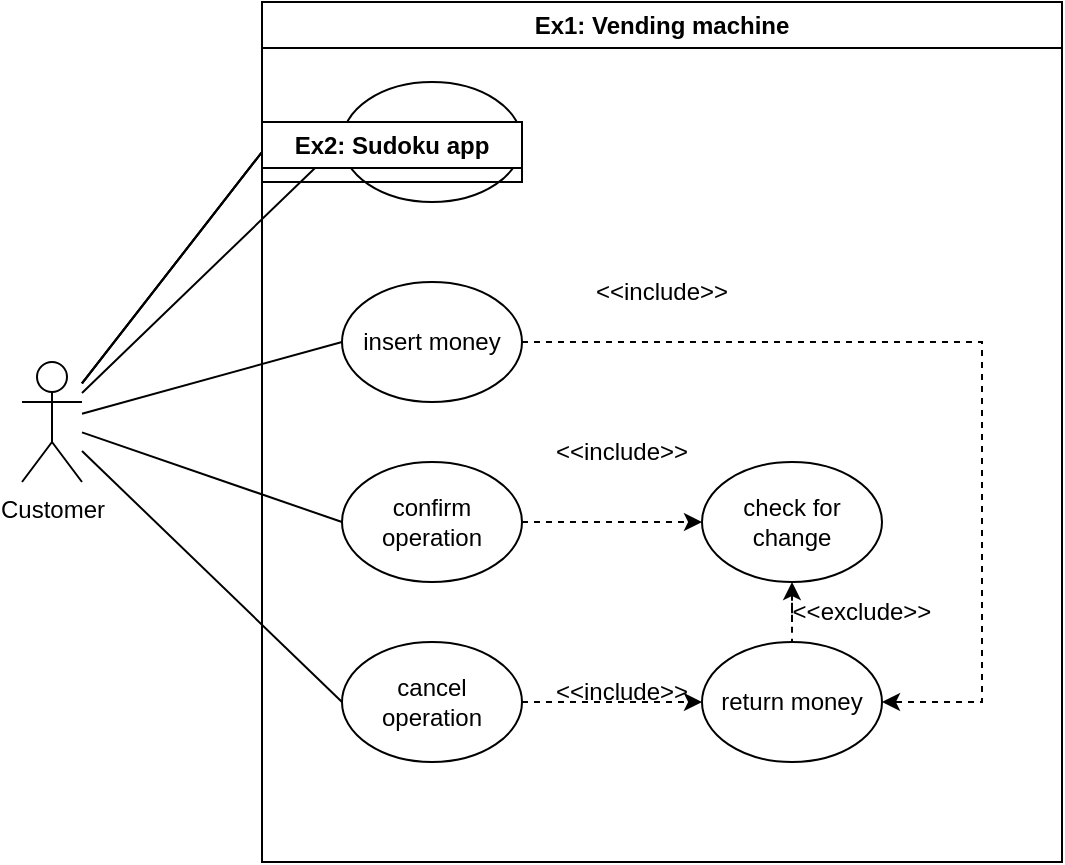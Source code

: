 <mxfile version="24.7.17">
  <diagram name="Página-1" id="2UFubnlOPNcLVtzOg3cz">
    <mxGraphModel dx="1050" dy="537" grid="1" gridSize="10" guides="1" tooltips="1" connect="1" arrows="1" fold="1" page="1" pageScale="1" pageWidth="827" pageHeight="1169" math="0" shadow="0">
      <root>
        <mxCell id="0" />
        <mxCell id="1" parent="0" />
        <mxCell id="LAw6QS3u9CyFXUZ_AV9O-2" value="Ex1: Vending machine" style="swimlane;whiteSpace=wrap;html=1;swimlaneLine=1;strokeColor=default;fillColor=#FFFFFF;fillStyle=auto;" vertex="1" parent="1">
          <mxGeometry x="220" y="50" width="400" height="430" as="geometry">
            <mxRectangle x="220" y="50" width="130" height="30" as="alternateBounds" />
          </mxGeometry>
        </mxCell>
        <mxCell id="LAw6QS3u9CyFXUZ_AV9O-20" style="edgeStyle=orthogonalEdgeStyle;rounded=0;orthogonalLoop=1;jettySize=auto;html=1;entryX=1;entryY=0.5;entryDx=0;entryDy=0;dashed=1;exitX=1;exitY=0.5;exitDx=0;exitDy=0;" edge="1" parent="LAw6QS3u9CyFXUZ_AV9O-2" source="LAw6QS3u9CyFXUZ_AV9O-7" target="LAw6QS3u9CyFXUZ_AV9O-10">
          <mxGeometry relative="1" as="geometry">
            <Array as="points">
              <mxPoint x="360" y="170" />
              <mxPoint x="360" y="350" />
            </Array>
          </mxGeometry>
        </mxCell>
        <mxCell id="LAw6QS3u9CyFXUZ_AV9O-5" value="choose product" style="ellipse;whiteSpace=wrap;html=1;" vertex="1" parent="LAw6QS3u9CyFXUZ_AV9O-2">
          <mxGeometry x="40" y="40" width="90" height="60" as="geometry" />
        </mxCell>
        <mxCell id="LAw6QS3u9CyFXUZ_AV9O-7" value="insert money" style="ellipse;whiteSpace=wrap;html=1;" vertex="1" parent="LAw6QS3u9CyFXUZ_AV9O-2">
          <mxGeometry x="40" y="140" width="90" height="60" as="geometry" />
        </mxCell>
        <mxCell id="LAw6QS3u9CyFXUZ_AV9O-13" style="edgeStyle=orthogonalEdgeStyle;rounded=0;orthogonalLoop=1;jettySize=auto;html=1;entryX=0;entryY=0.5;entryDx=0;entryDy=0;endArrow=classic;endFill=1;dashed=1;" edge="1" parent="LAw6QS3u9CyFXUZ_AV9O-2" source="LAw6QS3u9CyFXUZ_AV9O-8" target="LAw6QS3u9CyFXUZ_AV9O-10">
          <mxGeometry relative="1" as="geometry" />
        </mxCell>
        <mxCell id="LAw6QS3u9CyFXUZ_AV9O-8" value="cancel operation" style="ellipse;whiteSpace=wrap;html=1;" vertex="1" parent="LAw6QS3u9CyFXUZ_AV9O-2">
          <mxGeometry x="40" y="320" width="90" height="60" as="geometry" />
        </mxCell>
        <mxCell id="LAw6QS3u9CyFXUZ_AV9O-14" style="edgeStyle=orthogonalEdgeStyle;rounded=0;orthogonalLoop=1;jettySize=auto;html=1;entryX=0;entryY=0.5;entryDx=0;entryDy=0;dashed=1;" edge="1" parent="LAw6QS3u9CyFXUZ_AV9O-2" source="LAw6QS3u9CyFXUZ_AV9O-9" target="LAw6QS3u9CyFXUZ_AV9O-11">
          <mxGeometry relative="1" as="geometry" />
        </mxCell>
        <mxCell id="LAw6QS3u9CyFXUZ_AV9O-9" value="confirm operation" style="ellipse;whiteSpace=wrap;html=1;" vertex="1" parent="LAw6QS3u9CyFXUZ_AV9O-2">
          <mxGeometry x="40" y="230" width="90" height="60" as="geometry" />
        </mxCell>
        <mxCell id="LAw6QS3u9CyFXUZ_AV9O-10" value="return money" style="ellipse;whiteSpace=wrap;html=1;" vertex="1" parent="LAw6QS3u9CyFXUZ_AV9O-2">
          <mxGeometry x="220" y="320" width="90" height="60" as="geometry" />
        </mxCell>
        <mxCell id="LAw6QS3u9CyFXUZ_AV9O-15" style="edgeStyle=orthogonalEdgeStyle;rounded=0;orthogonalLoop=1;jettySize=auto;html=1;entryX=0.5;entryY=0;entryDx=0;entryDy=0;dashed=1;startArrow=classic;startFill=1;endArrow=none;endFill=0;" edge="1" parent="LAw6QS3u9CyFXUZ_AV9O-2" source="LAw6QS3u9CyFXUZ_AV9O-11" target="LAw6QS3u9CyFXUZ_AV9O-10">
          <mxGeometry relative="1" as="geometry" />
        </mxCell>
        <mxCell id="LAw6QS3u9CyFXUZ_AV9O-11" value="check for change" style="ellipse;whiteSpace=wrap;html=1;" vertex="1" parent="LAw6QS3u9CyFXUZ_AV9O-2">
          <mxGeometry x="220" y="230" width="90" height="60" as="geometry" />
        </mxCell>
        <mxCell id="LAw6QS3u9CyFXUZ_AV9O-22" value="&amp;lt;&amp;lt;include&amp;gt;&amp;gt;" style="text;html=1;align=center;verticalAlign=middle;whiteSpace=wrap;rounded=0;" vertex="1" parent="LAw6QS3u9CyFXUZ_AV9O-2">
          <mxGeometry x="170" y="130" width="60" height="30" as="geometry" />
        </mxCell>
        <mxCell id="LAw6QS3u9CyFXUZ_AV9O-24" value="&amp;lt;&amp;lt;include&amp;gt;&amp;gt;" style="text;html=1;align=center;verticalAlign=middle;whiteSpace=wrap;rounded=0;" vertex="1" parent="LAw6QS3u9CyFXUZ_AV9O-2">
          <mxGeometry x="150" y="210" width="60" height="30" as="geometry" />
        </mxCell>
        <mxCell id="LAw6QS3u9CyFXUZ_AV9O-23" value="&amp;lt;&amp;lt;include&amp;gt;&amp;gt;" style="text;html=1;align=center;verticalAlign=middle;whiteSpace=wrap;rounded=0;" vertex="1" parent="LAw6QS3u9CyFXUZ_AV9O-2">
          <mxGeometry x="150" y="330" width="60" height="30" as="geometry" />
        </mxCell>
        <mxCell id="LAw6QS3u9CyFXUZ_AV9O-25" value="&amp;lt;&amp;lt;exclude&amp;gt;&amp;gt;" style="text;html=1;align=center;verticalAlign=middle;whiteSpace=wrap;rounded=0;" vertex="1" parent="LAw6QS3u9CyFXUZ_AV9O-2">
          <mxGeometry x="270" y="290" width="60" height="30" as="geometry" />
        </mxCell>
        <mxCell id="LAw6QS3u9CyFXUZ_AV9O-16" style="rounded=0;orthogonalLoop=1;jettySize=auto;html=1;entryX=0;entryY=0.5;entryDx=0;entryDy=0;endArrow=none;endFill=0;" edge="1" parent="1" source="LAw6QS3u9CyFXUZ_AV9O-4" target="LAw6QS3u9CyFXUZ_AV9O-5">
          <mxGeometry relative="1" as="geometry" />
        </mxCell>
        <mxCell id="LAw6QS3u9CyFXUZ_AV9O-18" style="rounded=0;orthogonalLoop=1;jettySize=auto;html=1;entryX=0;entryY=0.5;entryDx=0;entryDy=0;endArrow=none;endFill=0;" edge="1" parent="1" source="LAw6QS3u9CyFXUZ_AV9O-4" target="LAw6QS3u9CyFXUZ_AV9O-9">
          <mxGeometry relative="1" as="geometry" />
        </mxCell>
        <mxCell id="LAw6QS3u9CyFXUZ_AV9O-19" style="rounded=0;orthogonalLoop=1;jettySize=auto;html=1;entryX=0;entryY=0.5;entryDx=0;entryDy=0;endArrow=none;endFill=0;" edge="1" parent="1" source="LAw6QS3u9CyFXUZ_AV9O-4" target="LAw6QS3u9CyFXUZ_AV9O-8">
          <mxGeometry relative="1" as="geometry" />
        </mxCell>
        <mxCell id="LAw6QS3u9CyFXUZ_AV9O-26" style="rounded=0;orthogonalLoop=1;jettySize=auto;html=1;entryX=0;entryY=0.5;entryDx=0;entryDy=0;endArrow=none;endFill=0;" edge="1" parent="1" source="LAw6QS3u9CyFXUZ_AV9O-4" target="LAw6QS3u9CyFXUZ_AV9O-7">
          <mxGeometry relative="1" as="geometry" />
        </mxCell>
        <mxCell id="LAw6QS3u9CyFXUZ_AV9O-43" style="rounded=0;orthogonalLoop=1;jettySize=auto;html=1;entryX=0;entryY=0.5;entryDx=0;entryDy=0;endArrow=none;endFill=0;" edge="1" parent="1" source="LAw6QS3u9CyFXUZ_AV9O-4" target="LAw6QS3u9CyFXUZ_AV9O-29">
          <mxGeometry relative="1" as="geometry" />
        </mxCell>
        <mxCell id="LAw6QS3u9CyFXUZ_AV9O-44" style="rounded=0;orthogonalLoop=1;jettySize=auto;html=1;entryX=0;entryY=0.5;entryDx=0;entryDy=0;endArrow=none;endFill=0;" edge="1" parent="1" source="LAw6QS3u9CyFXUZ_AV9O-4" target="LAw6QS3u9CyFXUZ_AV9O-30">
          <mxGeometry relative="1" as="geometry" />
        </mxCell>
        <mxCell id="LAw6QS3u9CyFXUZ_AV9O-46" style="rounded=0;orthogonalLoop=1;jettySize=auto;html=1;entryX=0;entryY=0.5;entryDx=0;entryDy=0;endArrow=none;endFill=0;" edge="1" parent="1" source="LAw6QS3u9CyFXUZ_AV9O-4" target="LAw6QS3u9CyFXUZ_AV9O-32">
          <mxGeometry relative="1" as="geometry" />
        </mxCell>
        <mxCell id="LAw6QS3u9CyFXUZ_AV9O-4" value="Customer" style="shape=umlActor;verticalLabelPosition=bottom;verticalAlign=top;html=1;outlineConnect=0;" vertex="1" parent="1">
          <mxGeometry x="100" y="230" width="30" height="60" as="geometry" />
        </mxCell>
        <mxCell id="LAw6QS3u9CyFXUZ_AV9O-27" value="Ex2: Sudoku app" style="swimlane;whiteSpace=wrap;html=1;swimlaneLine=1;strokeColor=default;fillColor=#FFFFFF;fillStyle=auto;" vertex="1" collapsed="1" parent="1">
          <mxGeometry x="220" y="110" width="130" height="30" as="geometry">
            <mxRectangle x="220" y="110" width="400" height="430" as="alternateBounds" />
          </mxGeometry>
        </mxCell>
        <mxCell id="LAw6QS3u9CyFXUZ_AV9O-28" style="edgeStyle=orthogonalEdgeStyle;rounded=0;orthogonalLoop=1;jettySize=auto;html=1;entryX=1;entryY=0.5;entryDx=0;entryDy=0;dashed=1;exitX=1;exitY=0.5;exitDx=0;exitDy=0;" edge="1" parent="LAw6QS3u9CyFXUZ_AV9O-27" source="LAw6QS3u9CyFXUZ_AV9O-30" target="LAw6QS3u9CyFXUZ_AV9O-35">
          <mxGeometry relative="1" as="geometry">
            <Array as="points">
              <mxPoint x="360" y="170" />
              <mxPoint x="360" y="350" />
            </Array>
          </mxGeometry>
        </mxCell>
        <mxCell id="LAw6QS3u9CyFXUZ_AV9O-29" value="choose product" style="ellipse;whiteSpace=wrap;html=1;" vertex="1" parent="LAw6QS3u9CyFXUZ_AV9O-27">
          <mxGeometry x="40" y="40" width="90" height="60" as="geometry" />
        </mxCell>
        <mxCell id="LAw6QS3u9CyFXUZ_AV9O-30" value="insert money" style="ellipse;whiteSpace=wrap;html=1;" vertex="1" parent="LAw6QS3u9CyFXUZ_AV9O-27">
          <mxGeometry x="40" y="140" width="90" height="60" as="geometry" />
        </mxCell>
        <mxCell id="LAw6QS3u9CyFXUZ_AV9O-31" style="edgeStyle=orthogonalEdgeStyle;rounded=0;orthogonalLoop=1;jettySize=auto;html=1;entryX=0;entryY=0.5;entryDx=0;entryDy=0;endArrow=classic;endFill=1;dashed=1;" edge="1" parent="LAw6QS3u9CyFXUZ_AV9O-27" source="LAw6QS3u9CyFXUZ_AV9O-32" target="LAw6QS3u9CyFXUZ_AV9O-35">
          <mxGeometry relative="1" as="geometry" />
        </mxCell>
        <mxCell id="LAw6QS3u9CyFXUZ_AV9O-32" value="cancel operation" style="ellipse;whiteSpace=wrap;html=1;" vertex="1" parent="LAw6QS3u9CyFXUZ_AV9O-27">
          <mxGeometry x="40" y="320" width="90" height="60" as="geometry" />
        </mxCell>
        <mxCell id="LAw6QS3u9CyFXUZ_AV9O-33" style="edgeStyle=orthogonalEdgeStyle;rounded=0;orthogonalLoop=1;jettySize=auto;html=1;entryX=0;entryY=0.5;entryDx=0;entryDy=0;dashed=1;" edge="1" parent="LAw6QS3u9CyFXUZ_AV9O-27" source="LAw6QS3u9CyFXUZ_AV9O-34" target="LAw6QS3u9CyFXUZ_AV9O-37">
          <mxGeometry relative="1" as="geometry" />
        </mxCell>
        <mxCell id="LAw6QS3u9CyFXUZ_AV9O-34" value="confirm operation" style="ellipse;whiteSpace=wrap;html=1;" vertex="1" parent="LAw6QS3u9CyFXUZ_AV9O-27">
          <mxGeometry x="40" y="230" width="90" height="60" as="geometry" />
        </mxCell>
        <mxCell id="LAw6QS3u9CyFXUZ_AV9O-35" value="return money" style="ellipse;whiteSpace=wrap;html=1;" vertex="1" parent="LAw6QS3u9CyFXUZ_AV9O-27">
          <mxGeometry x="220" y="320" width="90" height="60" as="geometry" />
        </mxCell>
        <mxCell id="LAw6QS3u9CyFXUZ_AV9O-36" style="edgeStyle=orthogonalEdgeStyle;rounded=0;orthogonalLoop=1;jettySize=auto;html=1;entryX=0.5;entryY=0;entryDx=0;entryDy=0;dashed=1;startArrow=classic;startFill=1;endArrow=none;endFill=0;" edge="1" parent="LAw6QS3u9CyFXUZ_AV9O-27" source="LAw6QS3u9CyFXUZ_AV9O-37" target="LAw6QS3u9CyFXUZ_AV9O-35">
          <mxGeometry relative="1" as="geometry" />
        </mxCell>
        <mxCell id="LAw6QS3u9CyFXUZ_AV9O-37" value="check for change" style="ellipse;whiteSpace=wrap;html=1;" vertex="1" parent="LAw6QS3u9CyFXUZ_AV9O-27">
          <mxGeometry x="220" y="230" width="90" height="60" as="geometry" />
        </mxCell>
        <mxCell id="LAw6QS3u9CyFXUZ_AV9O-38" value="&amp;lt;&amp;lt;include&amp;gt;&amp;gt;" style="text;html=1;align=center;verticalAlign=middle;whiteSpace=wrap;rounded=0;" vertex="1" parent="LAw6QS3u9CyFXUZ_AV9O-27">
          <mxGeometry x="170" y="130" width="60" height="30" as="geometry" />
        </mxCell>
        <mxCell id="LAw6QS3u9CyFXUZ_AV9O-39" value="&amp;lt;&amp;lt;include&amp;gt;&amp;gt;" style="text;html=1;align=center;verticalAlign=middle;whiteSpace=wrap;rounded=0;" vertex="1" parent="LAw6QS3u9CyFXUZ_AV9O-27">
          <mxGeometry x="150" y="210" width="60" height="30" as="geometry" />
        </mxCell>
        <mxCell id="LAw6QS3u9CyFXUZ_AV9O-40" value="&amp;lt;&amp;lt;include&amp;gt;&amp;gt;" style="text;html=1;align=center;verticalAlign=middle;whiteSpace=wrap;rounded=0;" vertex="1" parent="LAw6QS3u9CyFXUZ_AV9O-27">
          <mxGeometry x="150" y="330" width="60" height="30" as="geometry" />
        </mxCell>
        <mxCell id="LAw6QS3u9CyFXUZ_AV9O-41" value="&amp;lt;&amp;lt;exclude&amp;gt;&amp;gt;" style="text;html=1;align=center;verticalAlign=middle;whiteSpace=wrap;rounded=0;" vertex="1" parent="LAw6QS3u9CyFXUZ_AV9O-27">
          <mxGeometry x="270" y="290" width="60" height="30" as="geometry" />
        </mxCell>
      </root>
    </mxGraphModel>
  </diagram>
</mxfile>
